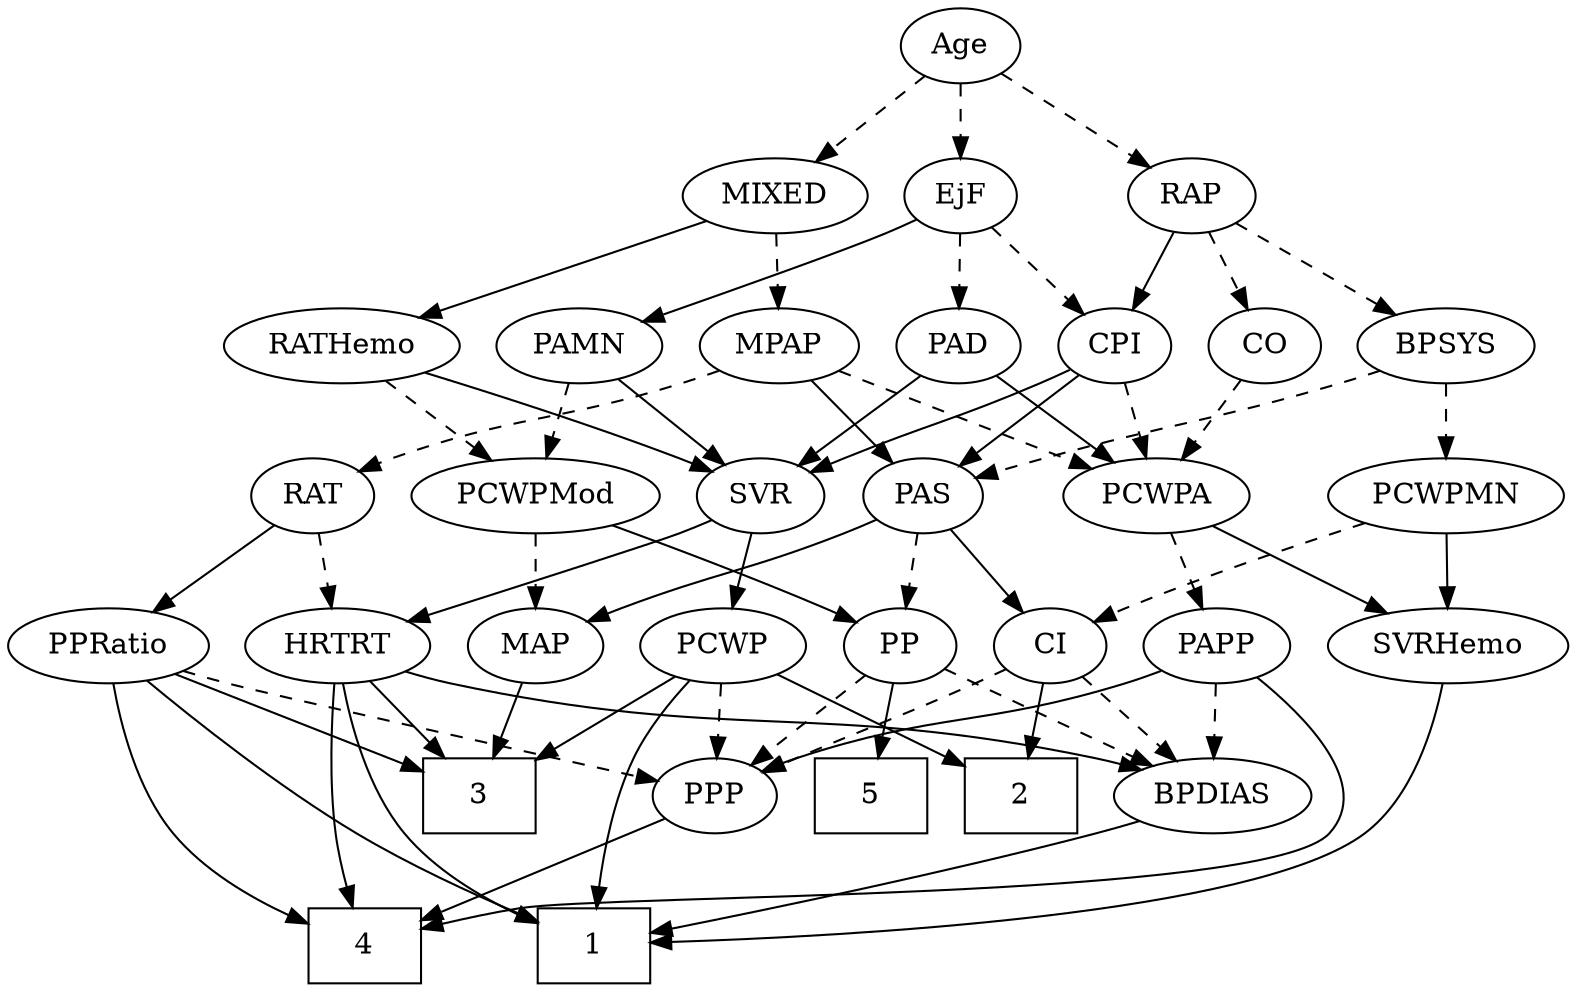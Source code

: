 strict digraph {
	graph [bb="0,0,687.69,468"];
	node [label="\N"];
	1	[height=0.5,
		pos="246.65,18",
		shape=box,
		width=0.75];
	2	[height=0.5,
		pos="301.65,90",
		shape=box,
		width=0.75];
	3	[height=0.5,
		pos="191.65,90",
		shape=box,
		width=0.75];
	4	[height=0.5,
		pos="117.65,18",
		shape=box,
		width=0.75];
	5	[height=0.5,
		pos="547.65,90",
		shape=box,
		width=0.75];
	Age	[height=0.5,
		pos="402.65,450",
		width=0.75];
	EjF	[height=0.5,
		pos="402.65,378",
		width=0.75];
	Age -> EjF	[pos="e,402.65,396.1 402.65,431.7 402.65,423.98 402.65,414.71 402.65,406.11",
		style=dashed];
	RAP	[height=0.5,
		pos="512.65,378",
		width=0.77632];
	Age -> RAP	[pos="e,493.34,391.29 421.81,436.81 439.21,425.73 465.09,409.26 484.78,396.73",
		style=dashed];
	MIXED	[height=0.5,
		pos="317.65,378",
		width=1.1193];
	Age -> MIXED	[pos="e,336.05,394.16 386.26,435.5 374.24,425.61 357.67,411.96 343.83,400.56",
		style=dashed];
	PAD	[height=0.5,
		pos="402.65,306",
		width=0.79437];
	EjF -> PAD	[pos="e,402.65,324.1 402.65,359.7 402.65,351.98 402.65,342.71 402.65,334.11",
		style=dashed];
	PAMN	[height=0.5,
		pos="231.65,306",
		width=1.011];
	EjF -> PAMN	[pos="e,259.58,317.71 381.43,366.69 376.6,364.43 371.47,362.08 366.65,360 348.61,352.21 302.38,334.22 269.04,321.36",
		style=solid];
	CPI	[height=0.5,
		pos="476.65,306",
		width=0.75];
	EjF -> CPI	[pos="e,461.69,321.14 417.62,362.83 428.15,352.87 442.43,339.37 454.3,328.14",
		style=dashed];
	BPSYS	[height=0.5,
		pos="631.65,306",
		width=1.0471];
	RAP -> BPSYS	[pos="e,608.81,320.43 532.56,365.28 550.97,354.45 578.64,338.18 600.06,325.58",
		style=dashed];
	CO	[height=0.5,
		pos="548.65,306",
		width=0.75];
	RAP -> CO	[pos="e,540.34,323.15 521,360.76 525.36,352.28 530.79,341.71 535.69,332.2",
		style=dashed];
	RAP -> CPI	[pos="e,484.95,323.15 504.3,360.76 499.93,352.28 494.5,341.71 489.61,332.2",
		style=solid];
	MPAP	[height=0.5,
		pos="320.65,306",
		width=0.97491];
	MIXED -> MPAP	[pos="e,319.91,324.1 318.39,359.7 318.72,351.98 319.12,342.71 319.48,334.11",
		style=dashed];
	RATHemo	[height=0.5,
		pos="127.65,306",
		width=1.3721];
	MIXED -> RATHemo	[pos="e,161.13,319.34 287.54,365.91 256.07,354.31 206.41,336.02 170.78,322.89",
		style=solid];
	PAS	[height=0.5,
		pos="395.65,234",
		width=0.75];
	MPAP -> PAS	[pos="e,380.43,249.21 336.92,289.81 347.42,280.01 361.23,267.12 372.83,256.3",
		style=solid];
	RAT	[height=0.5,
		pos="127.65,234",
		width=0.75827];
	MPAP -> RAT	[pos="e,148.76,245.54 293.75,294.31 288.12,292.16 282.21,289.96 276.65,288 226.93,270.49 212.7,271.3 163.65,252 161.81,251.28 159.94,250.51 \
158.06,249.71",
		style=dashed];
	PCWPA	[height=0.5,
		pos="482.65,234",
		width=1.1555];
	MPAP -> PCWPA	[pos="e,454.23,247.28 346.67,293.75 373.23,282.28 414.7,264.36 444.87,251.32",
		style=dashed];
	BPSYS -> PAS	[pos="e,416.28,245.65 602.99,294.04 596.97,291.9 590.63,289.78 584.65,288 517.69,268.09 497.59,275.04 431.65,252 429.74,251.33 427.8,250.6 \
425.85,249.82",
		style=dashed];
	PCWPMN	[height=0.5,
		pos="631.65,234",
		width=1.3902];
	BPSYS -> PCWPMN	[pos="e,631.65,252.1 631.65,287.7 631.65,279.98 631.65,270.71 631.65,262.11",
		style=dashed];
	SVR	[height=0.5,
		pos="322.65,234",
		width=0.77632];
	PAD -> SVR	[pos="e,338.54,248.91 386.46,290.83 374.89,280.71 359.14,266.93 346.18,255.59",
		style=solid];
	PAD -> PCWPA	[pos="e,465.09,250.36 418.84,290.83 429.85,281.2 444.64,268.25 457.21,257.25",
		style=solid];
	CO -> PCWPA	[pos="e,498.01,251.29 534.65,290.15 526.09,281.07 514.93,269.24 505.15,258.87",
		style=dashed];
	MAP	[height=0.5,
		pos="224.65,162",
		width=0.84854];
	PAS -> MAP	[pos="e,248.7,173.4 374.45,222.65 369.62,220.39 364.48,218.05 359.65,216 318.09,198.35 306.54,196.83 264.65,180 262.46,179.12 260.21,178.2 \
257.95,177.27",
		style=solid];
	PP	[height=0.5,
		pos="460.65,162",
		width=0.75];
	PAS -> PP	[pos="e,446.88,177.82 409.43,218.15 418.31,208.6 430.01,195.99 439.99,185.25",
		style=dashed];
	CI	[height=0.5,
		pos="388.65,162",
		width=0.75];
	PAS -> CI	[pos="e,390.36,180.1 393.92,215.7 393.14,207.98 392.22,198.71 391.36,190.11",
		style=solid];
	PAMN -> SVR	[pos="e,305.35,248.3 250.5,290.5 263.99,280.12 282.31,266.03 297.11,254.64",
		style=solid];
	PCWPMod	[height=0.5,
		pos="224.65,234",
		width=1.4443];
	PAMN -> PCWPMod	[pos="e,226.36,252.1 229.92,287.7 229.14,279.98 228.22,270.71 227.36,262.11",
		style=dashed];
	RATHemo -> SVR	[pos="e,300.9,245.46 164.44,293.88 196.73,283.84 244.76,268.2 285.65,252 287.52,251.26 289.43,250.47 291.36,249.66",
		style=solid];
	RATHemo -> PCWPMod	[pos="e,203.18,250.49 149.17,289.46 162.61,279.77 180.1,267.15 194.86,256.5",
		style=dashed];
	CPI -> PAS	[pos="e,411.62,248.8 460.64,291.17 448.88,281.01 432.71,267.03 419.44,255.56",
		style=solid];
	CPI -> SVR	[pos="e,344.93,245.29 455.36,294.85 450.53,292.58 445.42,290.19 440.65,288 404.83,271.59 395.55,268.22 359.65,252 357.86,251.19 356.02,\
250.36 354.17,249.52",
		style=solid];
	CPI -> PCWPA	[pos="e,481.18,252.1 478.13,287.7 478.79,279.98 479.59,270.71 480.32,262.11",
		style=dashed];
	PPRatio	[height=0.5,
		pos="39.646,162",
		width=1.1013];
	RAT -> PPRatio	[pos="e,58.39,177.91 110.68,219.5 98.154,209.54 80.857,195.78 66.468,184.34",
		style=solid];
	HRTRT	[height=0.5,
		pos="136.65,162",
		width=1.1013];
	RAT -> HRTRT	[pos="e,134.43,180.28 129.83,216.05 130.82,208.35 132.01,199.03 133.13,190.36",
		style=dashed];
	PCWP	[height=0.5,
		pos="308.65,162",
		width=0.97491];
	SVR -> PCWP	[pos="e,312.1,180.28 319.26,216.05 317.72,208.35 315.85,199.03 314.12,190.36",
		style=solid];
	SVR -> HRTRT	[pos="e,167.13,173.81 300.87,222.61 295.91,220.34 290.62,218.02 285.65,216 282.98,214.92 219.79,192.48 176.56,177.15",
		style=solid];
	PCWPMod -> MAP	[pos="e,224.65,180.1 224.65,215.7 224.65,207.98 224.65,198.71 224.65,190.11",
		style=dashed];
	PCWPMod -> PP	[pos="e,439.61,173.74 263.67,222.01 270.96,219.99 278.53,217.91 285.65,216 347.27,199.43 364.64,201.72 424.65,180 426.5,179.33 428.38,\
178.6 430.27,177.83",
		style=solid];
	SVRHemo	[height=0.5,
		pos="637.65,162",
		width=1.3902];
	PCWPA -> SVRHemo	[pos="e,607.8,176.48 510.36,220.49 534.89,209.4 570.98,193.11 598.47,180.69",
		style=solid];
	PAPP	[height=0.5,
		pos="537.65,162",
		width=0.88464];
	PCWPA -> PAPP	[pos="e,525.34,178.67 495.4,216.76 502.44,207.8 511.32,196.51 519.11,186.59",
		style=dashed];
	PCWPMN -> SVRHemo	[pos="e,636.18,180.1 633.13,215.7 633.79,207.98 634.59,198.71 635.32,190.11",
		style=solid];
	PCWPMN -> CI	[pos="e,409.68,173.75 588.91,224.55 546.55,215.6 480.14,200 424.65,180 422.79,179.33 420.91,178.6 419.02,177.83",
		style=dashed];
	SVRHemo -> 1	[pos="e,273.87,19.071 638.87,143.78 639.29,123.48 636.56,90.212 616.65,72 568.54,28.013 368.06,20.425 283.99,19.196",
		style=solid];
	BPDIAS	[height=0.5,
		pos="460.65,90",
		width=1.1735];
	BPDIAS -> 1	[pos="e,273.78,27.754 428.56,78.263 422.29,76.177 415.76,74.014 409.65,72 366.36,57.748 316.52,41.579 283.47,30.888",
		style=solid];
	MAP -> 3	[pos="e,199.87,108.45 216.83,144.41 213.07,136.45 208.49,126.72 204.26,117.76",
		style=solid];
	PP -> 5	[pos="e,526.29,108.18 477.42,147.5 488.95,138.23 504.57,125.66 518.16,114.73",
		style=solid];
	PP -> BPDIAS	[pos="e,460.65,108.1 460.65,143.7 460.65,135.98 460.65,126.71 460.65,118.11",
		style=dashed];
	PPP	[height=0.5,
		pos="373.65,90",
		width=0.75];
	PP -> PPP	[pos="e,390.37,104.46 443.87,147.5 430.99,137.14 413.01,122.67 398.47,110.97",
		style=dashed];
	PPP -> 4	[pos="e,144.92,23.705 353.01,78.372 348.06,76.07 342.73,73.792 337.65,72 275.04,49.94 199.25,33.913 154.94,25.564",
		style=solid];
	PPRatio -> 1	[pos="e,219.5,29.637 54.44,145.03 72.69,125.96 105.29,93.898 137.65,72 160.42,56.59 188.34,43.104 210.22,33.592",
		style=solid];
	PPRatio -> 3	[pos="e,164.58,103.47 66.471,148.65 91.172,137.27 128.02,120.3 155.35,107.72",
		style=solid];
	PPRatio -> 4	[pos="e,108.12,36.346 48.747,144.43 62.164,120.01 87.38,74.101 103.3,45.114",
		style=solid];
	PPRatio -> PPP	[pos="e,353.12,101.98 68.814,149.64 74.966,147.53 81.466,145.52 87.646,144 196.64,117.13 230.14,140.33 337.65,108 339.58,107.42 341.55,\
106.75 343.51,106.01",
		style=dashed];
	PCWP -> 1	[pos="e,247.91,36.164 292.9,145.67 283.61,135.76 272.39,122.11 265.65,108 256.3,88.458 251.52,64.323 249.09,46.118",
		style=solid];
	PCWP -> 2	[pos="e,303.36,108.1 306.92,143.7 306.14,135.98 305.22,126.71 304.36,118.11",
		style=solid];
	PCWP -> 3	[pos="e,218.91,107.31 286.64,147.83 270.07,137.92 246.99,124.11 227.73,112.59",
		style=solid];
	PCWP -> PPP	[pos="e,359.71,106.01 323.07,145.46 331.77,136.09 343.01,123.99 352.68,113.57",
		style=dashed];
	CI -> 2	[pos="e,323,108.18 371.87,147.5 360.34,138.23 344.72,125.66 331.14,114.73",
		style=solid];
	CI -> BPDIAS	[pos="e,444.34,106.85 403.22,146.83 412.9,137.42 425.83,124.85 436.97,114.01",
		style=dashed];
	CI -> PPP	[pos="e,377.35,108.28 385.02,144.05 383.35,136.26 381.32,126.82 379.45,118.08",
		style=dashed];
	PAPP -> 4	[pos="e,144.81,24.592 554.69,146.68 575.1,127.85 604.11,94.533 583.65,72 555.65,41.176 251.88,41.749 210.65,36 192.2,33.429 171.84,29.798 \
154.88,26.551",
		style=solid];
	PAPP -> BPDIAS	[pos="e,477.75,106.55 521.32,146.15 510.81,136.61 496.97,124.03 485.16,113.29",
		style=dashed];
	PAPP -> PPP	[pos="e,394.89,101.24 512.5,150.57 507.26,148.4 501.77,146.12 496.65,144 457.99,127.99 447.91,124.94 409.65,108 407.85,107.2 406,106.37 \
404.14,105.53",
		style=solid];
	HRTRT -> 1	[pos="e,219.35,27.973 136.33,143.96 136.8,124.73 140.17,93.369 155.65,72 169.04,53.507 191.03,40.443 210.03,31.913",
		style=solid];
	HRTRT -> 3	[pos="e,178.19,108.12 149.4,144.76 156.08,136.27 164.4,125.68 171.89,116.15",
		style=solid];
	HRTRT -> 4	[pos="e,117.59,36.171 131.22,144 128.16,133.7 124.58,120.22 122.65,108 119.4,87.494 118.18,64.039 117.76,46.357",
		style=solid];
	HRTRT -> BPDIAS	[pos="e,429.6,102.24 165.83,149.71 171.98,147.6 178.48,145.57 184.65,144 282.78,118.99 311.28,132.09 409.65,108 413.01,107.18 416.47,106.23 \
419.93,105.22",
		style=solid];
}
